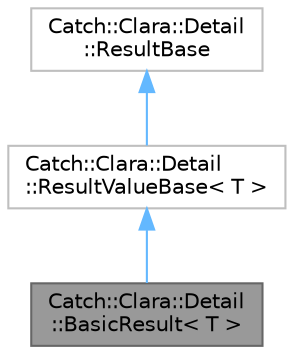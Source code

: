 digraph "Catch::Clara::Detail::BasicResult&lt; T &gt;"
{
 // LATEX_PDF_SIZE
  bgcolor="transparent";
  edge [fontname=Helvetica,fontsize=10,labelfontname=Helvetica,labelfontsize=10];
  node [fontname=Helvetica,fontsize=10,shape=box,height=0.2,width=0.4];
  Node1 [id="Node000001",label="Catch::Clara::Detail\l::BasicResult\< T \>",height=0.2,width=0.4,color="gray40", fillcolor="grey60", style="filled", fontcolor="black",tooltip=" "];
  Node2 -> Node1 [id="edge3_Node000001_Node000002",dir="back",color="steelblue1",style="solid",tooltip=" "];
  Node2 [id="Node000002",label="Catch::Clara::Detail\l::ResultValueBase\< T \>",height=0.2,width=0.4,color="grey75", fillcolor="white", style="filled",URL="$classCatch_1_1Clara_1_1Detail_1_1ResultValueBase.html",tooltip=" "];
  Node3 -> Node2 [id="edge4_Node000002_Node000003",dir="back",color="steelblue1",style="solid",tooltip=" "];
  Node3 [id="Node000003",label="Catch::Clara::Detail\l::ResultBase",height=0.2,width=0.4,color="grey75", fillcolor="white", style="filled",URL="$classCatch_1_1Clara_1_1Detail_1_1ResultBase.html",tooltip=" "];
}
